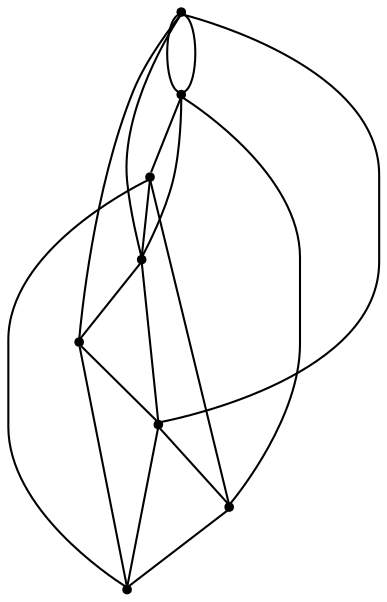 graph {
  node [shape=point,comment="{\"directed\":false,\"doi\":\"10.1007/978-3-319-27261-0_15\",\"figure\":\"1 (1)\"}"]

  v0 [pos="648.0396594206431,517.342963174557"]
  v1 [pos="612.5944897753575,375.5781784072599"]
  v2 [pos="577.1575866243725,588.226186171732"]
  v3 [pos="541.7123533906691,340.1387368368321"]
  v4 [pos="506.27126930122057,446.46156832198545"]
  v5 [pos="470.83229952666045,552.783453941018"]
  v6 [pos="435.38706629295706,411.0188360912716"]
  v7 [pos="399.94808062129255,481.9012721914216"]

  v0 -- v2 [id="-1",pos="648.0396594206431,517.342963174557 648.0157660726932,588.2210117276588 648.0157660726932,588.2210117276588 648.0157660726932,588.2210117276588 577.1575866243725,588.226186171732 577.1575866243725,588.226186171732 577.1575866243725,588.226186171732"]
  v2 -- v7 [id="-2",pos="577.1575866243725,588.226186171732 399.9470473095049,588.208484962898 399.9470473095049,588.208484962898 399.9470473095049,588.208484962898 399.94808062129255,481.9012721914216 399.94808062129255,481.9012721914216 399.94808062129255,481.9012721914216"]
  v3 -- v7 [id="-12",pos="541.7123533906691,340.1387368368321 399.9470473095049,340.1387368368321 399.9470473095049,340.1387368368321 399.9470473095049,340.1387368368321 399.94808062129255,481.9012721914216 399.94808062129255,481.9012721914216 399.94808062129255,481.9012721914216"]
  v3 -- v0 [id="-13",pos="541.7123533906691,340.1387368368321 648.0365594852803,340.1387368368321 648.0365594852803,340.1387368368321 648.0365594852803,340.1387368368321 648.0396594206431,517.342963174557 648.0396594206431,517.342963174557 648.0396594206431,517.342963174557"]
  v6 -- v1 [id="-29",pos="435.38706629295706,411.0188360912716 612.5944897753575,375.5781784072599 612.5944897753575,375.5781784072599 612.5944897753575,375.5781784072599"]
  v7 -- v6 [id="-30",pos="399.94808062129255,481.9012721914216 435.38706629295706,411.0188360912716 435.38706629295706,411.0188360912716 435.38706629295706,411.0188360912716"]
  v0 -- v1 [id="-31",pos="648.0396594206431,517.342963174557 612.5944897753575,375.5781784072599 612.5944897753575,375.5781784072599 612.5944897753575,375.5781784072599"]
  v0 -- v2 [id="-32",pos="648.0396594206431,517.342963174557 577.1575866243725,588.226186171732 577.1575866243725,588.226186171732 577.1575866243725,588.226186171732"]
  v0 -- v4 [id="-33",pos="648.0396594206431,517.342963174557 506.27126930122057,446.46156832198545 506.27126930122057,446.46156832198545 506.27126930122057,446.46156832198545"]
  v5 -- v7 [id="-34",pos="470.83229952666045,552.783453941018 399.94808062129255,481.9012721914216 399.94808062129255,481.9012721914216 399.94808062129255,481.9012721914216"]
  v5 -- v6 [id="-35",pos="470.83229952666045,552.783453941018 435.38706629295706,411.0188360912716 435.38706629295706,411.0188360912716 435.38706629295706,411.0188360912716"]
  v1 -- v3 [id="-36",pos="612.5944897753575,375.5781784072599 541.7123533906691,340.1387368368321 541.7123533906691,340.1387368368321 541.7123533906691,340.1387368368321"]
  v5 -- v4 [id="-37",pos="470.83229952666045,552.783453941018 506.27126930122057,446.46156832198545 506.27126930122057,446.46156832198545 506.27126930122057,446.46156832198545"]
  v2 -- v4 [id="-38",pos="577.1575866243725,588.226186171732 506.27126930122057,446.46156832198545 506.27126930122057,446.46156832198545 506.27126930122057,446.46156832198545"]
  v2 -- v5 [id="-39",pos="577.1575866243725,588.226186171732 470.83229952666045,552.783453941018 470.83229952666045,552.783453941018 470.83229952666045,552.783453941018"]
  v4 -- v3 [id="-40",pos="506.27126930122057,446.46156832198545 541.7123533906691,340.1387368368321 541.7123533906691,340.1387368368321 541.7123533906691,340.1387368368321"]
  v3 -- v6 [id="-41",pos="541.7123533906691,340.1387368368321 435.38706629295706,411.0188360912716 435.38706629295706,411.0188360912716 435.38706629295706,411.0188360912716"]
  v4 -- v1 [id="-42",pos="506.27126930122057,446.46156832198545 612.5944897753575,375.5781784072599 612.5944897753575,375.5781784072599 612.5944897753575,375.5781784072599"]
}